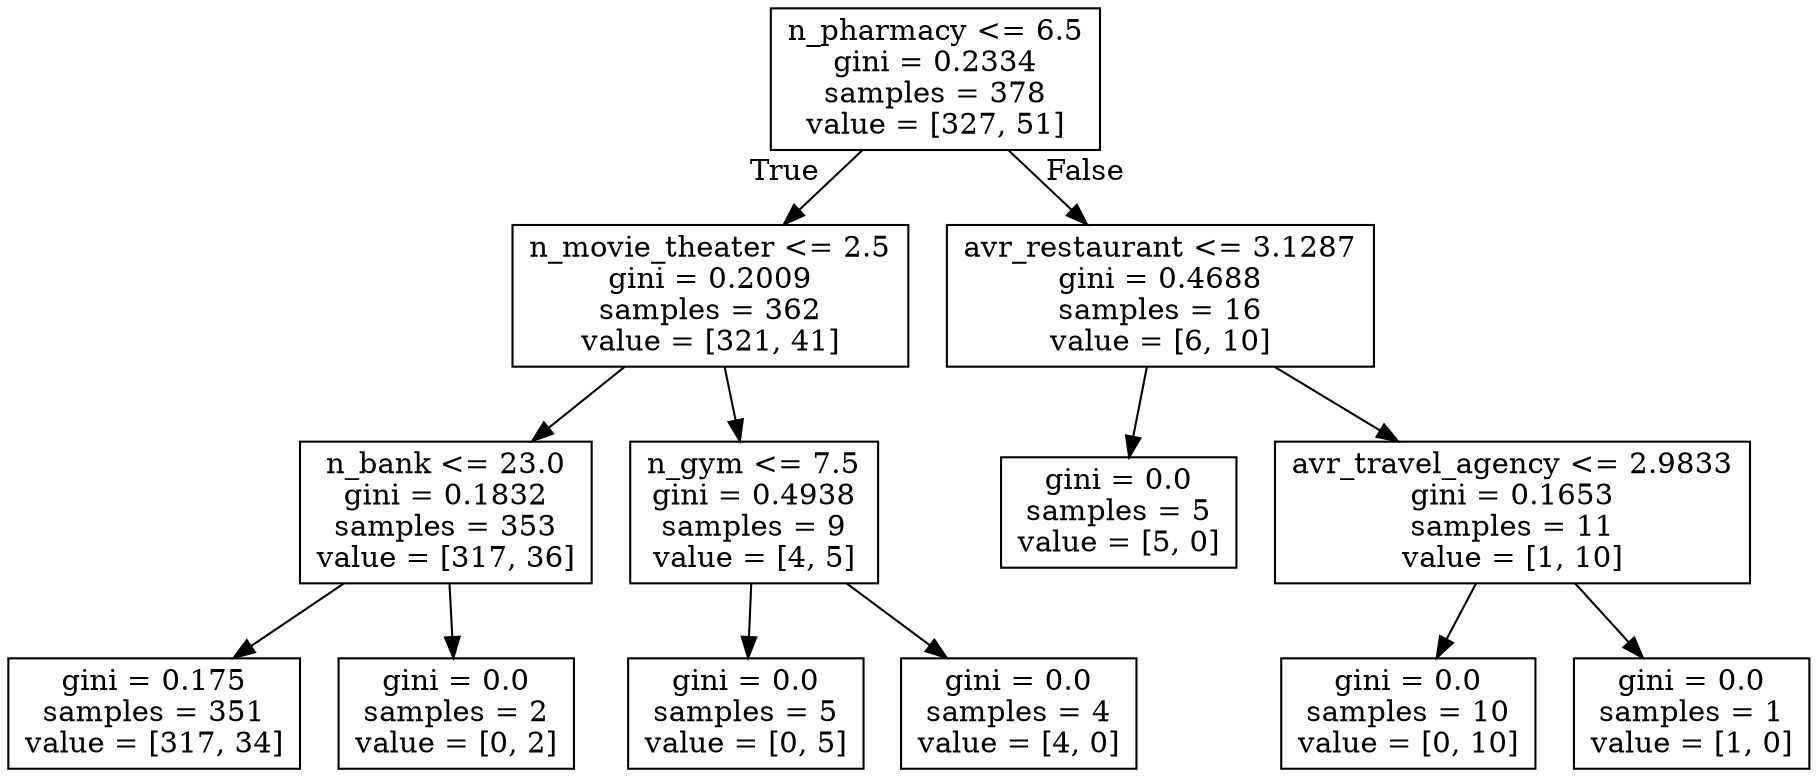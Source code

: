 digraph Tree {
node [shape=box] ;
0 [label="n_pharmacy <= 6.5\ngini = 0.2334\nsamples = 378\nvalue = [327, 51]"] ;
1 [label="n_movie_theater <= 2.5\ngini = 0.2009\nsamples = 362\nvalue = [321, 41]"] ;
0 -> 1 [labeldistance=2.5, labelangle=45, headlabel="True"] ;
2 [label="n_bank <= 23.0\ngini = 0.1832\nsamples = 353\nvalue = [317, 36]"] ;
1 -> 2 ;
3 [label="gini = 0.175\nsamples = 351\nvalue = [317, 34]"] ;
2 -> 3 ;
4 [label="gini = 0.0\nsamples = 2\nvalue = [0, 2]"] ;
2 -> 4 ;
5 [label="n_gym <= 7.5\ngini = 0.4938\nsamples = 9\nvalue = [4, 5]"] ;
1 -> 5 ;
6 [label="gini = 0.0\nsamples = 5\nvalue = [0, 5]"] ;
5 -> 6 ;
7 [label="gini = 0.0\nsamples = 4\nvalue = [4, 0]"] ;
5 -> 7 ;
8 [label="avr_restaurant <= 3.1287\ngini = 0.4688\nsamples = 16\nvalue = [6, 10]"] ;
0 -> 8 [labeldistance=2.5, labelangle=-45, headlabel="False"] ;
9 [label="gini = 0.0\nsamples = 5\nvalue = [5, 0]"] ;
8 -> 9 ;
10 [label="avr_travel_agency <= 2.9833\ngini = 0.1653\nsamples = 11\nvalue = [1, 10]"] ;
8 -> 10 ;
11 [label="gini = 0.0\nsamples = 10\nvalue = [0, 10]"] ;
10 -> 11 ;
12 [label="gini = 0.0\nsamples = 1\nvalue = [1, 0]"] ;
10 -> 12 ;
}